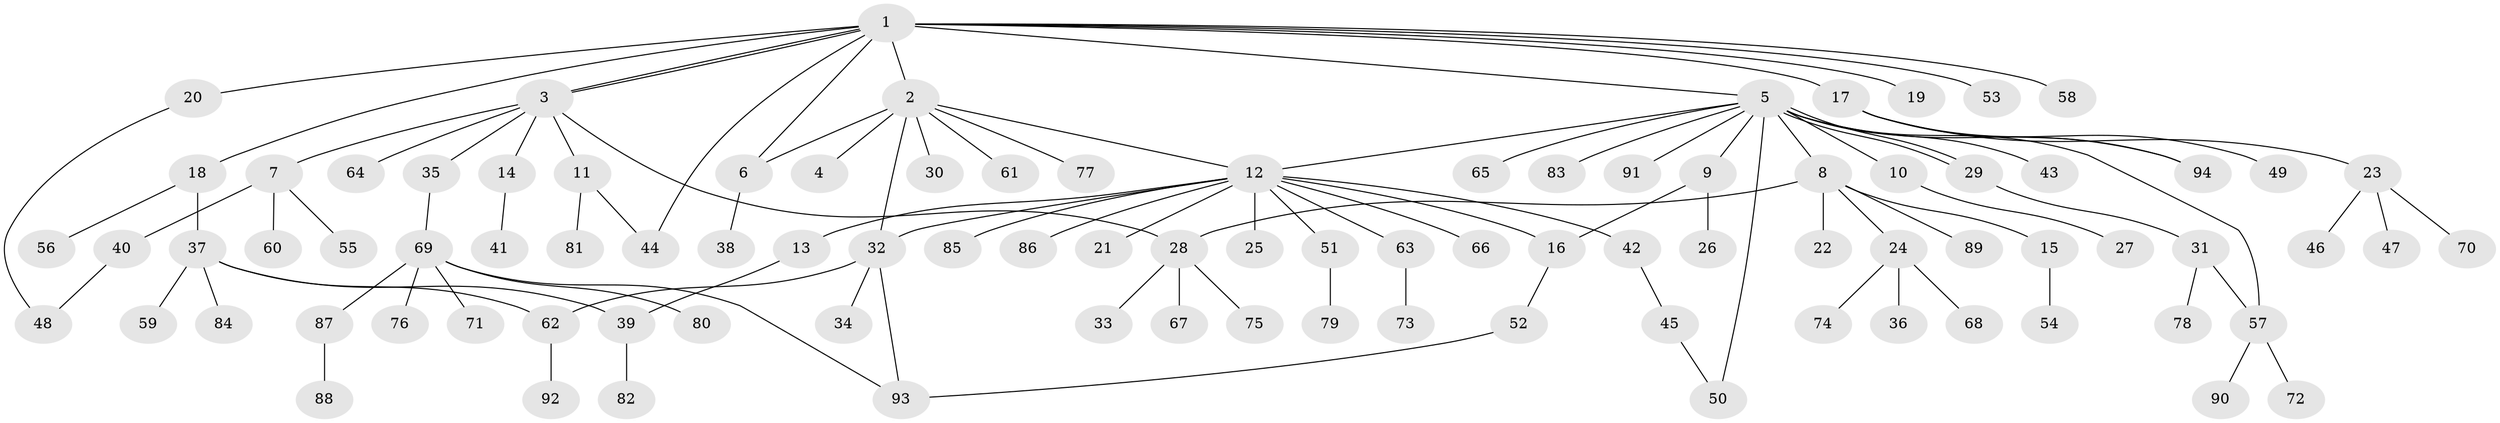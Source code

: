 // coarse degree distribution, {14: 0.014492753623188406, 7: 0.014492753623188406, 10: 0.014492753623188406, 1: 0.5942028985507246, 13: 0.014492753623188406, 2: 0.21739130434782608, 9: 0.014492753623188406, 4: 0.014492753623188406, 12: 0.014492753623188406, 3: 0.043478260869565216, 6: 0.028985507246376812, 5: 0.014492753623188406}
// Generated by graph-tools (version 1.1) at 2025/23/03/03/25 07:23:48]
// undirected, 94 vertices, 109 edges
graph export_dot {
graph [start="1"]
  node [color=gray90,style=filled];
  1;
  2;
  3;
  4;
  5;
  6;
  7;
  8;
  9;
  10;
  11;
  12;
  13;
  14;
  15;
  16;
  17;
  18;
  19;
  20;
  21;
  22;
  23;
  24;
  25;
  26;
  27;
  28;
  29;
  30;
  31;
  32;
  33;
  34;
  35;
  36;
  37;
  38;
  39;
  40;
  41;
  42;
  43;
  44;
  45;
  46;
  47;
  48;
  49;
  50;
  51;
  52;
  53;
  54;
  55;
  56;
  57;
  58;
  59;
  60;
  61;
  62;
  63;
  64;
  65;
  66;
  67;
  68;
  69;
  70;
  71;
  72;
  73;
  74;
  75;
  76;
  77;
  78;
  79;
  80;
  81;
  82;
  83;
  84;
  85;
  86;
  87;
  88;
  89;
  90;
  91;
  92;
  93;
  94;
  1 -- 2;
  1 -- 3;
  1 -- 3;
  1 -- 5;
  1 -- 6;
  1 -- 17;
  1 -- 18;
  1 -- 19;
  1 -- 20;
  1 -- 44;
  1 -- 53;
  1 -- 58;
  2 -- 4;
  2 -- 6;
  2 -- 12;
  2 -- 30;
  2 -- 32;
  2 -- 61;
  2 -- 77;
  3 -- 7;
  3 -- 11;
  3 -- 14;
  3 -- 28;
  3 -- 35;
  3 -- 64;
  5 -- 8;
  5 -- 9;
  5 -- 10;
  5 -- 12;
  5 -- 29;
  5 -- 29;
  5 -- 43;
  5 -- 50;
  5 -- 57;
  5 -- 65;
  5 -- 83;
  5 -- 91;
  5 -- 94;
  6 -- 38;
  7 -- 40;
  7 -- 55;
  7 -- 60;
  8 -- 15;
  8 -- 22;
  8 -- 24;
  8 -- 28;
  8 -- 89;
  9 -- 16;
  9 -- 26;
  10 -- 27;
  11 -- 44;
  11 -- 81;
  12 -- 13;
  12 -- 16;
  12 -- 21;
  12 -- 25;
  12 -- 32;
  12 -- 42;
  12 -- 51;
  12 -- 63;
  12 -- 66;
  12 -- 85;
  12 -- 86;
  13 -- 39;
  14 -- 41;
  15 -- 54;
  16 -- 52;
  17 -- 23;
  17 -- 49;
  17 -- 94;
  18 -- 37;
  18 -- 56;
  20 -- 48;
  23 -- 46;
  23 -- 47;
  23 -- 70;
  24 -- 36;
  24 -- 68;
  24 -- 74;
  28 -- 33;
  28 -- 67;
  28 -- 75;
  29 -- 31;
  31 -- 57;
  31 -- 78;
  32 -- 34;
  32 -- 62;
  32 -- 93;
  35 -- 69;
  37 -- 39;
  37 -- 59;
  37 -- 62;
  37 -- 84;
  39 -- 82;
  40 -- 48;
  42 -- 45;
  45 -- 50;
  51 -- 79;
  52 -- 93;
  57 -- 72;
  57 -- 90;
  62 -- 92;
  63 -- 73;
  69 -- 71;
  69 -- 76;
  69 -- 80;
  69 -- 87;
  69 -- 93;
  87 -- 88;
}
